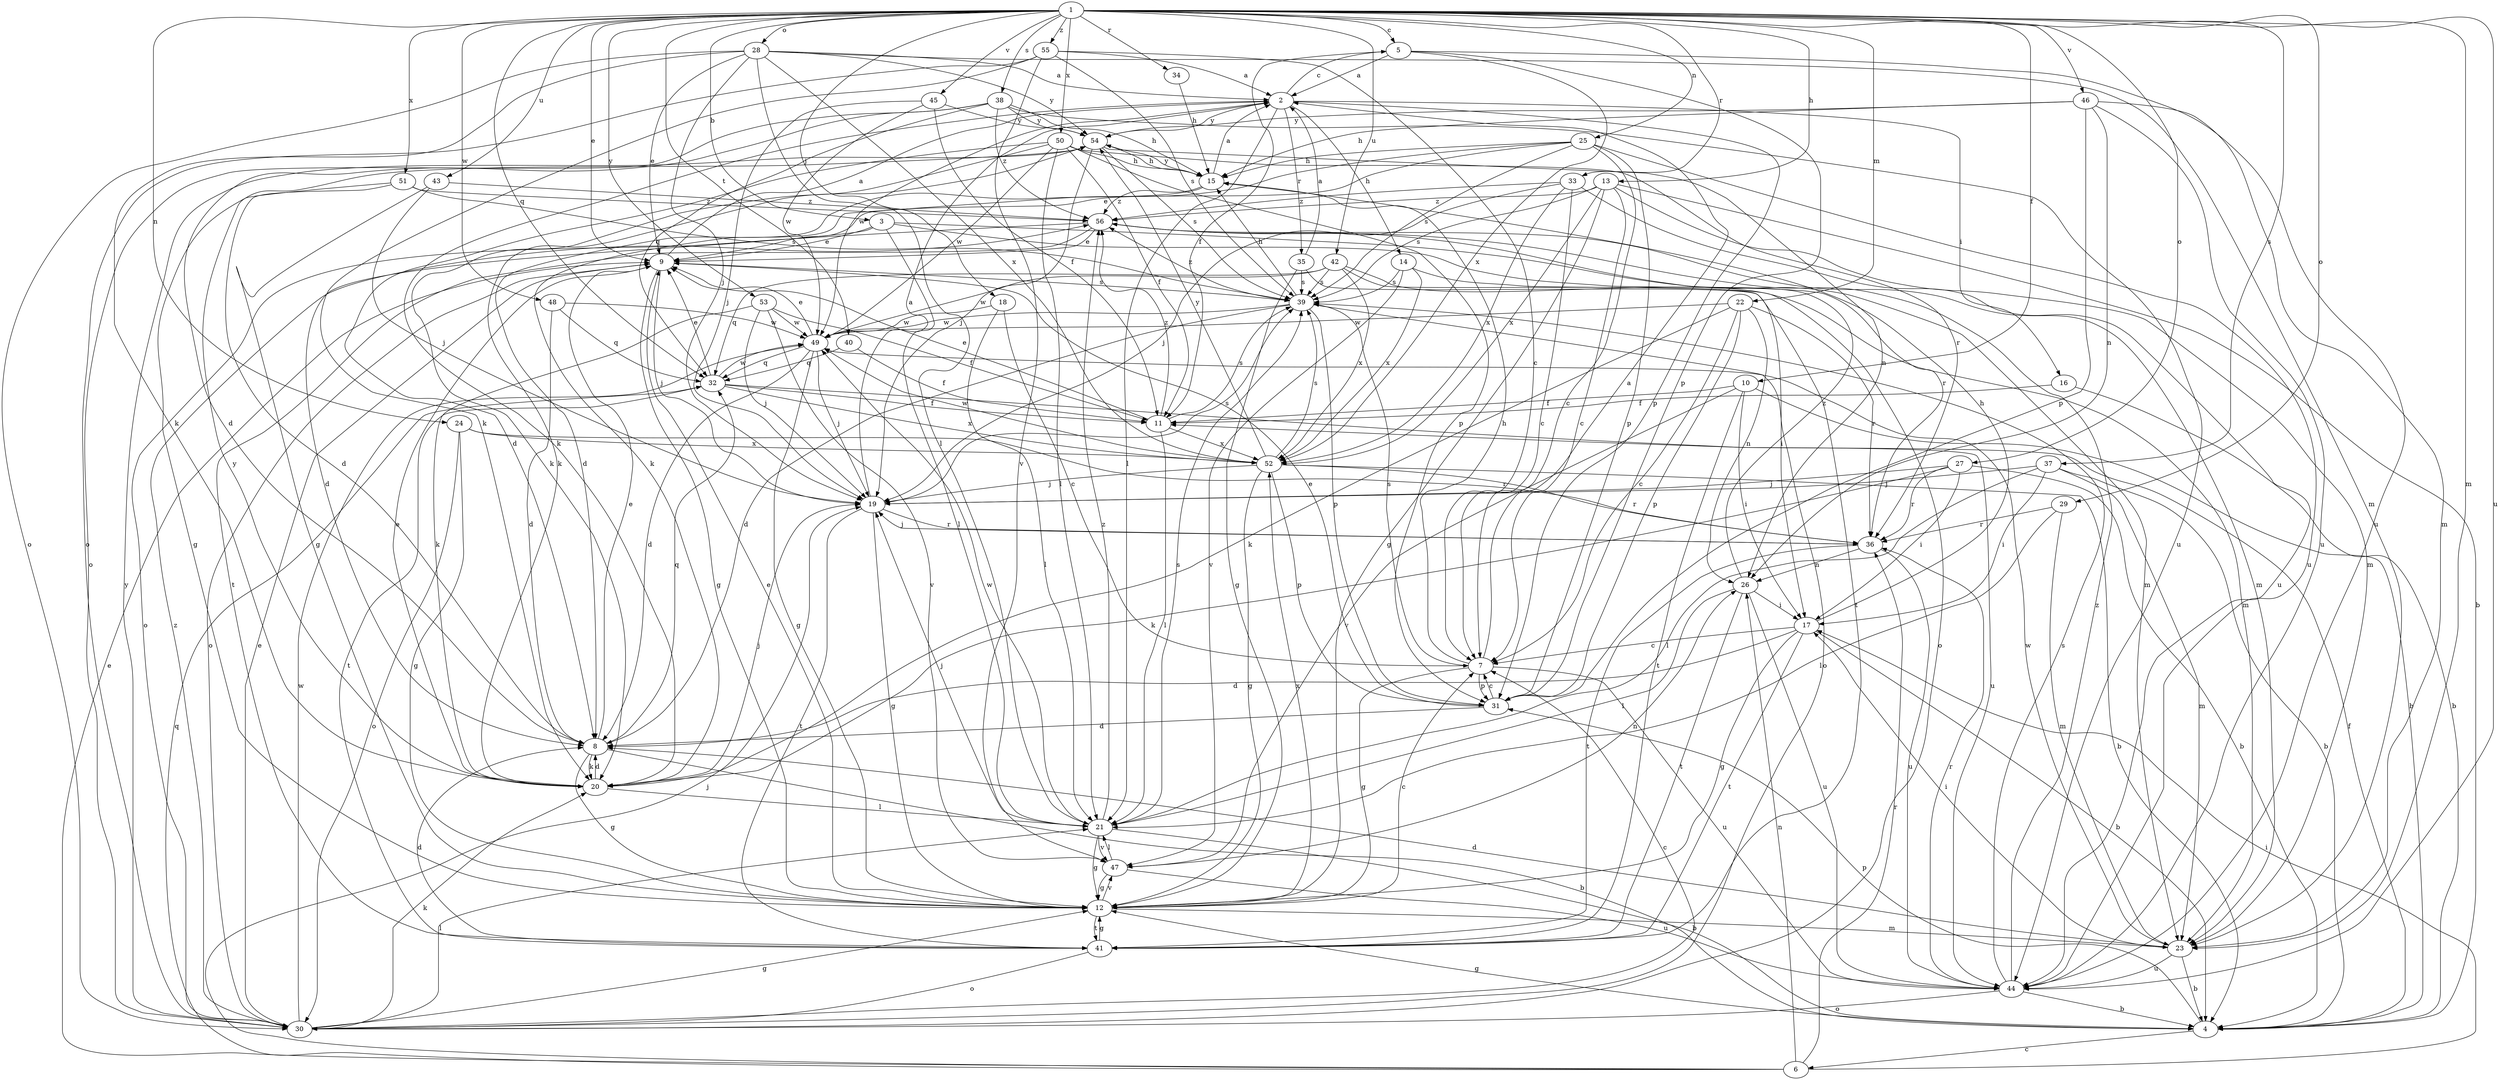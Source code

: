 strict digraph  {
	5 -> 2 [label=a];
	7 -> 2 [label=a];
	9 -> 2 [label=a];
	15 -> 2 [label=a];
	19 -> 2 [label=a];
	28 -> 2 [label=a];
	35 -> 2 [label=a];
	55 -> 2 [label=a];
	1 -> 3 [label=b];
	8 -> 4 [label=b];
	10 -> 4 [label=b];
	13 -> 4 [label=b];
	16 -> 4 [label=b];
	17 -> 4 [label=b];
	21 -> 4 [label=b];
	23 -> 4 [label=b];
	27 -> 4 [label=b];
	37 -> 4 [label=b];
	44 -> 4 [label=b];
	52 -> 4 [label=b];
	1 -> 5 [label=c];
	2 -> 5 [label=c];
	4 -> 6 [label=c];
	12 -> 7 [label=c];
	13 -> 7 [label=c];
	17 -> 7 [label=c];
	18 -> 7 [label=c];
	22 -> 7 [label=c];
	25 -> 7 [label=c];
	30 -> 7 [label=c];
	31 -> 7 [label=c];
	33 -> 7 [label=c];
	55 -> 7 [label=c];
	3 -> 8 [label=d];
	15 -> 8 [label=d];
	17 -> 8 [label=d];
	20 -> 8 [label=d];
	23 -> 8 [label=d];
	31 -> 8 [label=d];
	38 -> 8 [label=d];
	39 -> 8 [label=d];
	41 -> 8 [label=d];
	48 -> 8 [label=d];
	49 -> 8 [label=d];
	50 -> 8 [label=d];
	51 -> 8 [label=d];
	1 -> 9 [label=e];
	3 -> 9 [label=e];
	6 -> 9 [label=e];
	8 -> 9 [label=e];
	11 -> 9 [label=e];
	12 -> 9 [label=e];
	20 -> 9 [label=e];
	25 -> 9 [label=e];
	28 -> 9 [label=e];
	30 -> 9 [label=e];
	31 -> 9 [label=e];
	32 -> 9 [label=e];
	49 -> 9 [label=e];
	56 -> 9 [label=e];
	1 -> 10 [label=f];
	4 -> 11 [label=f];
	5 -> 11 [label=f];
	10 -> 11 [label=f];
	16 -> 11 [label=f];
	32 -> 11 [label=f];
	40 -> 11 [label=f];
	45 -> 11 [label=f];
	50 -> 11 [label=f];
	53 -> 11 [label=f];
	4 -> 12 [label=g];
	7 -> 12 [label=g];
	8 -> 12 [label=g];
	9 -> 12 [label=g];
	13 -> 12 [label=g];
	17 -> 12 [label=g];
	19 -> 12 [label=g];
	21 -> 12 [label=g];
	24 -> 12 [label=g];
	30 -> 12 [label=g];
	35 -> 12 [label=g];
	41 -> 12 [label=g];
	43 -> 12 [label=g];
	47 -> 12 [label=g];
	49 -> 12 [label=g];
	51 -> 12 [label=g];
	52 -> 12 [label=g];
	1 -> 13 [label=h];
	2 -> 14 [label=h];
	7 -> 15 [label=h];
	17 -> 15 [label=h];
	25 -> 15 [label=h];
	34 -> 15 [label=h];
	38 -> 15 [label=h];
	39 -> 15 [label=h];
	46 -> 15 [label=h];
	50 -> 15 [label=h];
	54 -> 15 [label=h];
	2 -> 16 [label=i];
	6 -> 17 [label=i];
	10 -> 17 [label=i];
	23 -> 17 [label=i];
	26 -> 17 [label=i];
	27 -> 17 [label=i];
	37 -> 17 [label=i];
	42 -> 17 [label=i];
	1 -> 18 [label=j];
	6 -> 19 [label=j];
	9 -> 19 [label=j];
	20 -> 19 [label=j];
	21 -> 19 [label=j];
	27 -> 19 [label=j];
	28 -> 19 [label=j];
	33 -> 19 [label=j];
	36 -> 19 [label=j];
	37 -> 19 [label=j];
	43 -> 19 [label=j];
	45 -> 19 [label=j];
	49 -> 19 [label=j];
	52 -> 19 [label=j];
	53 -> 19 [label=j];
	54 -> 19 [label=j];
	2 -> 20 [label=k];
	8 -> 20 [label=k];
	22 -> 20 [label=k];
	25 -> 20 [label=k];
	27 -> 20 [label=k];
	28 -> 20 [label=k];
	30 -> 20 [label=k];
	50 -> 20 [label=k];
	53 -> 20 [label=k];
	54 -> 20 [label=k];
	55 -> 20 [label=k];
	2 -> 21 [label=l];
	3 -> 21 [label=l];
	11 -> 21 [label=l];
	18 -> 21 [label=l];
	20 -> 21 [label=l];
	26 -> 21 [label=l];
	28 -> 21 [label=l];
	29 -> 21 [label=l];
	30 -> 21 [label=l];
	37 -> 21 [label=l];
	47 -> 21 [label=l];
	50 -> 21 [label=l];
	1 -> 22 [label=m];
	1 -> 23 [label=m];
	3 -> 23 [label=m];
	12 -> 23 [label=m];
	13 -> 23 [label=m];
	28 -> 23 [label=m];
	29 -> 23 [label=m];
	37 -> 23 [label=m];
	42 -> 23 [label=m];
	46 -> 23 [label=m];
	56 -> 23 [label=m];
	1 -> 24 [label=n];
	1 -> 25 [label=n];
	6 -> 26 [label=n];
	22 -> 26 [label=n];
	36 -> 26 [label=n];
	46 -> 26 [label=n];
	47 -> 26 [label=n];
	54 -> 26 [label=n];
	1 -> 27 [label=o];
	1 -> 28 [label=o];
	1 -> 29 [label=o];
	9 -> 30 [label=o];
	14 -> 30 [label=o];
	24 -> 30 [label=o];
	28 -> 30 [label=o];
	38 -> 30 [label=o];
	39 -> 30 [label=o];
	41 -> 30 [label=o];
	44 -> 30 [label=o];
	55 -> 30 [label=o];
	56 -> 30 [label=o];
	2 -> 31 [label=p];
	4 -> 31 [label=p];
	5 -> 31 [label=p];
	7 -> 31 [label=p];
	22 -> 31 [label=p];
	25 -> 31 [label=p];
	39 -> 31 [label=p];
	46 -> 31 [label=p];
	50 -> 31 [label=p];
	52 -> 31 [label=p];
	1 -> 32 [label=q];
	6 -> 32 [label=q];
	8 -> 32 [label=q];
	38 -> 32 [label=q];
	40 -> 32 [label=q];
	42 -> 32 [label=q];
	48 -> 32 [label=q];
	49 -> 32 [label=q];
	1 -> 33 [label=r];
	1 -> 34 [label=r];
	2 -> 35 [label=r];
	3 -> 36 [label=r];
	6 -> 36 [label=r];
	19 -> 36 [label=r];
	22 -> 36 [label=r];
	24 -> 36 [label=r];
	27 -> 36 [label=r];
	29 -> 36 [label=r];
	44 -> 36 [label=r];
	50 -> 36 [label=r];
	52 -> 36 [label=r];
	1 -> 37 [label=s];
	1 -> 38 [label=s];
	7 -> 39 [label=s];
	9 -> 39 [label=s];
	11 -> 39 [label=s];
	13 -> 39 [label=s];
	14 -> 39 [label=s];
	19 -> 39 [label=s];
	21 -> 39 [label=s];
	25 -> 39 [label=s];
	35 -> 39 [label=s];
	42 -> 39 [label=s];
	44 -> 39 [label=s];
	51 -> 39 [label=s];
	52 -> 39 [label=s];
	54 -> 39 [label=s];
	55 -> 39 [label=s];
	1 -> 40 [label=t];
	10 -> 41 [label=t];
	12 -> 41 [label=t];
	17 -> 41 [label=t];
	19 -> 41 [label=t];
	26 -> 41 [label=t];
	32 -> 41 [label=t];
	35 -> 41 [label=t];
	36 -> 41 [label=t];
	56 -> 41 [label=t];
	1 -> 42 [label=u];
	1 -> 43 [label=u];
	1 -> 44 [label=u];
	5 -> 44 [label=u];
	7 -> 44 [label=u];
	23 -> 44 [label=u];
	25 -> 44 [label=u];
	26 -> 44 [label=u];
	32 -> 44 [label=u];
	33 -> 44 [label=u];
	36 -> 44 [label=u];
	38 -> 44 [label=u];
	46 -> 44 [label=u];
	47 -> 44 [label=u];
	1 -> 45 [label=v];
	1 -> 46 [label=v];
	10 -> 47 [label=v];
	12 -> 47 [label=v];
	14 -> 47 [label=v];
	21 -> 47 [label=v];
	53 -> 47 [label=v];
	55 -> 47 [label=v];
	1 -> 48 [label=w];
	2 -> 49 [label=w];
	18 -> 49 [label=w];
	21 -> 49 [label=w];
	22 -> 49 [label=w];
	23 -> 49 [label=w];
	30 -> 49 [label=w];
	32 -> 49 [label=w];
	39 -> 49 [label=w];
	42 -> 49 [label=w];
	45 -> 49 [label=w];
	48 -> 49 [label=w];
	50 -> 49 [label=w];
	52 -> 49 [label=w];
	53 -> 49 [label=w];
	1 -> 50 [label=x];
	1 -> 51 [label=x];
	5 -> 52 [label=x];
	11 -> 52 [label=x];
	12 -> 52 [label=x];
	13 -> 52 [label=x];
	14 -> 52 [label=x];
	24 -> 52 [label=x];
	28 -> 52 [label=x];
	32 -> 52 [label=x];
	33 -> 52 [label=x];
	42 -> 52 [label=x];
	1 -> 53 [label=y];
	2 -> 54 [label=y];
	15 -> 54 [label=y];
	20 -> 54 [label=y];
	28 -> 54 [label=y];
	30 -> 54 [label=y];
	38 -> 54 [label=y];
	45 -> 54 [label=y];
	46 -> 54 [label=y];
	52 -> 54 [label=y];
	1 -> 55 [label=z];
	11 -> 56 [label=z];
	13 -> 56 [label=z];
	15 -> 56 [label=z];
	21 -> 56 [label=z];
	26 -> 56 [label=z];
	30 -> 56 [label=z];
	33 -> 56 [label=z];
	38 -> 56 [label=z];
	39 -> 56 [label=z];
	43 -> 56 [label=z];
	44 -> 56 [label=z];
	51 -> 56 [label=z];
}
